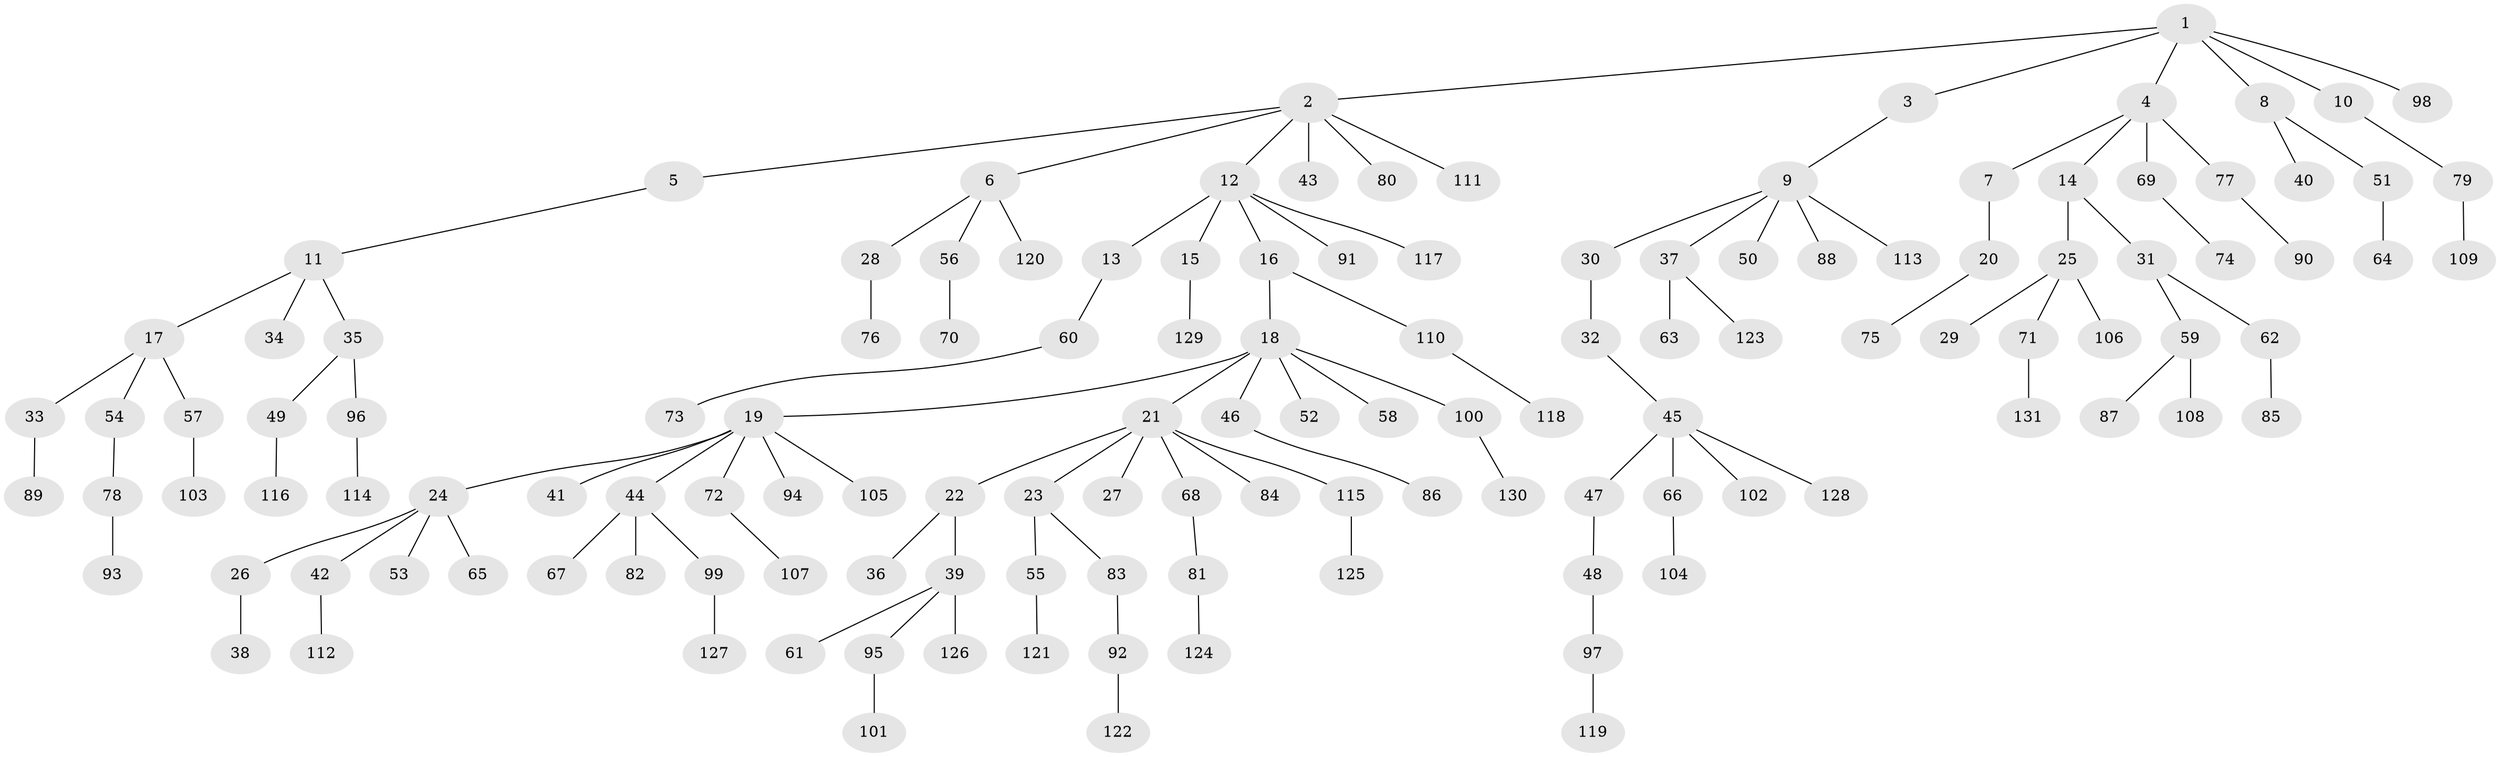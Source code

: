 // coarse degree distribution, {7: 0.011764705882352941, 6: 0.058823529411764705, 2: 0.15294117647058825, 5: 0.047058823529411764, 4: 0.03529411764705882, 1: 0.611764705882353, 3: 0.08235294117647059}
// Generated by graph-tools (version 1.1) at 2025/52/02/27/25 19:52:10]
// undirected, 131 vertices, 130 edges
graph export_dot {
graph [start="1"]
  node [color=gray90,style=filled];
  1;
  2;
  3;
  4;
  5;
  6;
  7;
  8;
  9;
  10;
  11;
  12;
  13;
  14;
  15;
  16;
  17;
  18;
  19;
  20;
  21;
  22;
  23;
  24;
  25;
  26;
  27;
  28;
  29;
  30;
  31;
  32;
  33;
  34;
  35;
  36;
  37;
  38;
  39;
  40;
  41;
  42;
  43;
  44;
  45;
  46;
  47;
  48;
  49;
  50;
  51;
  52;
  53;
  54;
  55;
  56;
  57;
  58;
  59;
  60;
  61;
  62;
  63;
  64;
  65;
  66;
  67;
  68;
  69;
  70;
  71;
  72;
  73;
  74;
  75;
  76;
  77;
  78;
  79;
  80;
  81;
  82;
  83;
  84;
  85;
  86;
  87;
  88;
  89;
  90;
  91;
  92;
  93;
  94;
  95;
  96;
  97;
  98;
  99;
  100;
  101;
  102;
  103;
  104;
  105;
  106;
  107;
  108;
  109;
  110;
  111;
  112;
  113;
  114;
  115;
  116;
  117;
  118;
  119;
  120;
  121;
  122;
  123;
  124;
  125;
  126;
  127;
  128;
  129;
  130;
  131;
  1 -- 2;
  1 -- 3;
  1 -- 4;
  1 -- 8;
  1 -- 10;
  1 -- 98;
  2 -- 5;
  2 -- 6;
  2 -- 12;
  2 -- 43;
  2 -- 80;
  2 -- 111;
  3 -- 9;
  4 -- 7;
  4 -- 14;
  4 -- 69;
  4 -- 77;
  5 -- 11;
  6 -- 28;
  6 -- 56;
  6 -- 120;
  7 -- 20;
  8 -- 40;
  8 -- 51;
  9 -- 30;
  9 -- 37;
  9 -- 50;
  9 -- 88;
  9 -- 113;
  10 -- 79;
  11 -- 17;
  11 -- 34;
  11 -- 35;
  12 -- 13;
  12 -- 15;
  12 -- 16;
  12 -- 91;
  12 -- 117;
  13 -- 60;
  14 -- 25;
  14 -- 31;
  15 -- 129;
  16 -- 18;
  16 -- 110;
  17 -- 33;
  17 -- 54;
  17 -- 57;
  18 -- 19;
  18 -- 21;
  18 -- 46;
  18 -- 52;
  18 -- 58;
  18 -- 100;
  19 -- 24;
  19 -- 41;
  19 -- 44;
  19 -- 72;
  19 -- 94;
  19 -- 105;
  20 -- 75;
  21 -- 22;
  21 -- 23;
  21 -- 27;
  21 -- 68;
  21 -- 84;
  21 -- 115;
  22 -- 36;
  22 -- 39;
  23 -- 55;
  23 -- 83;
  24 -- 26;
  24 -- 42;
  24 -- 53;
  24 -- 65;
  25 -- 29;
  25 -- 71;
  25 -- 106;
  26 -- 38;
  28 -- 76;
  30 -- 32;
  31 -- 59;
  31 -- 62;
  32 -- 45;
  33 -- 89;
  35 -- 49;
  35 -- 96;
  37 -- 63;
  37 -- 123;
  39 -- 61;
  39 -- 95;
  39 -- 126;
  42 -- 112;
  44 -- 67;
  44 -- 82;
  44 -- 99;
  45 -- 47;
  45 -- 66;
  45 -- 102;
  45 -- 128;
  46 -- 86;
  47 -- 48;
  48 -- 97;
  49 -- 116;
  51 -- 64;
  54 -- 78;
  55 -- 121;
  56 -- 70;
  57 -- 103;
  59 -- 87;
  59 -- 108;
  60 -- 73;
  62 -- 85;
  66 -- 104;
  68 -- 81;
  69 -- 74;
  71 -- 131;
  72 -- 107;
  77 -- 90;
  78 -- 93;
  79 -- 109;
  81 -- 124;
  83 -- 92;
  92 -- 122;
  95 -- 101;
  96 -- 114;
  97 -- 119;
  99 -- 127;
  100 -- 130;
  110 -- 118;
  115 -- 125;
}
